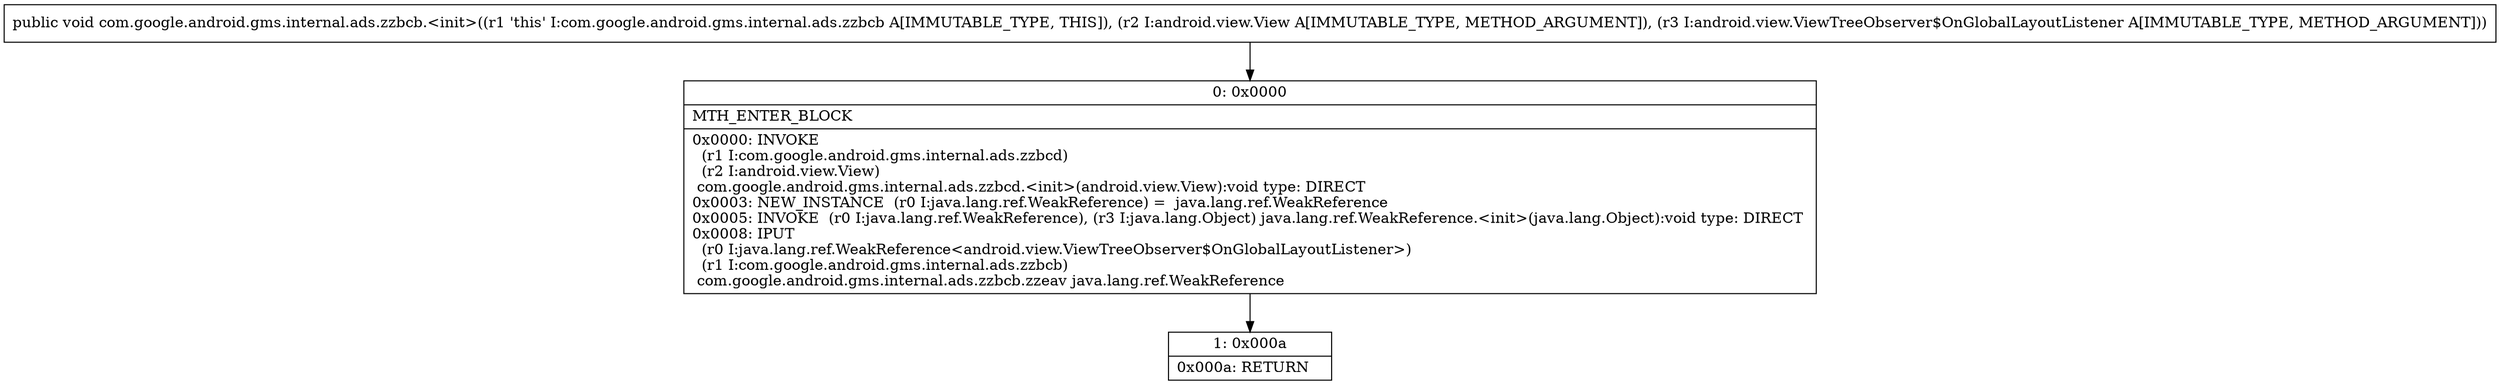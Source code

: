 digraph "CFG forcom.google.android.gms.internal.ads.zzbcb.\<init\>(Landroid\/view\/View;Landroid\/view\/ViewTreeObserver$OnGlobalLayoutListener;)V" {
Node_0 [shape=record,label="{0\:\ 0x0000|MTH_ENTER_BLOCK\l|0x0000: INVOKE  \l  (r1 I:com.google.android.gms.internal.ads.zzbcd)\l  (r2 I:android.view.View)\l com.google.android.gms.internal.ads.zzbcd.\<init\>(android.view.View):void type: DIRECT \l0x0003: NEW_INSTANCE  (r0 I:java.lang.ref.WeakReference) =  java.lang.ref.WeakReference \l0x0005: INVOKE  (r0 I:java.lang.ref.WeakReference), (r3 I:java.lang.Object) java.lang.ref.WeakReference.\<init\>(java.lang.Object):void type: DIRECT \l0x0008: IPUT  \l  (r0 I:java.lang.ref.WeakReference\<android.view.ViewTreeObserver$OnGlobalLayoutListener\>)\l  (r1 I:com.google.android.gms.internal.ads.zzbcb)\l com.google.android.gms.internal.ads.zzbcb.zzeav java.lang.ref.WeakReference \l}"];
Node_1 [shape=record,label="{1\:\ 0x000a|0x000a: RETURN   \l}"];
MethodNode[shape=record,label="{public void com.google.android.gms.internal.ads.zzbcb.\<init\>((r1 'this' I:com.google.android.gms.internal.ads.zzbcb A[IMMUTABLE_TYPE, THIS]), (r2 I:android.view.View A[IMMUTABLE_TYPE, METHOD_ARGUMENT]), (r3 I:android.view.ViewTreeObserver$OnGlobalLayoutListener A[IMMUTABLE_TYPE, METHOD_ARGUMENT])) }"];
MethodNode -> Node_0;
Node_0 -> Node_1;
}

